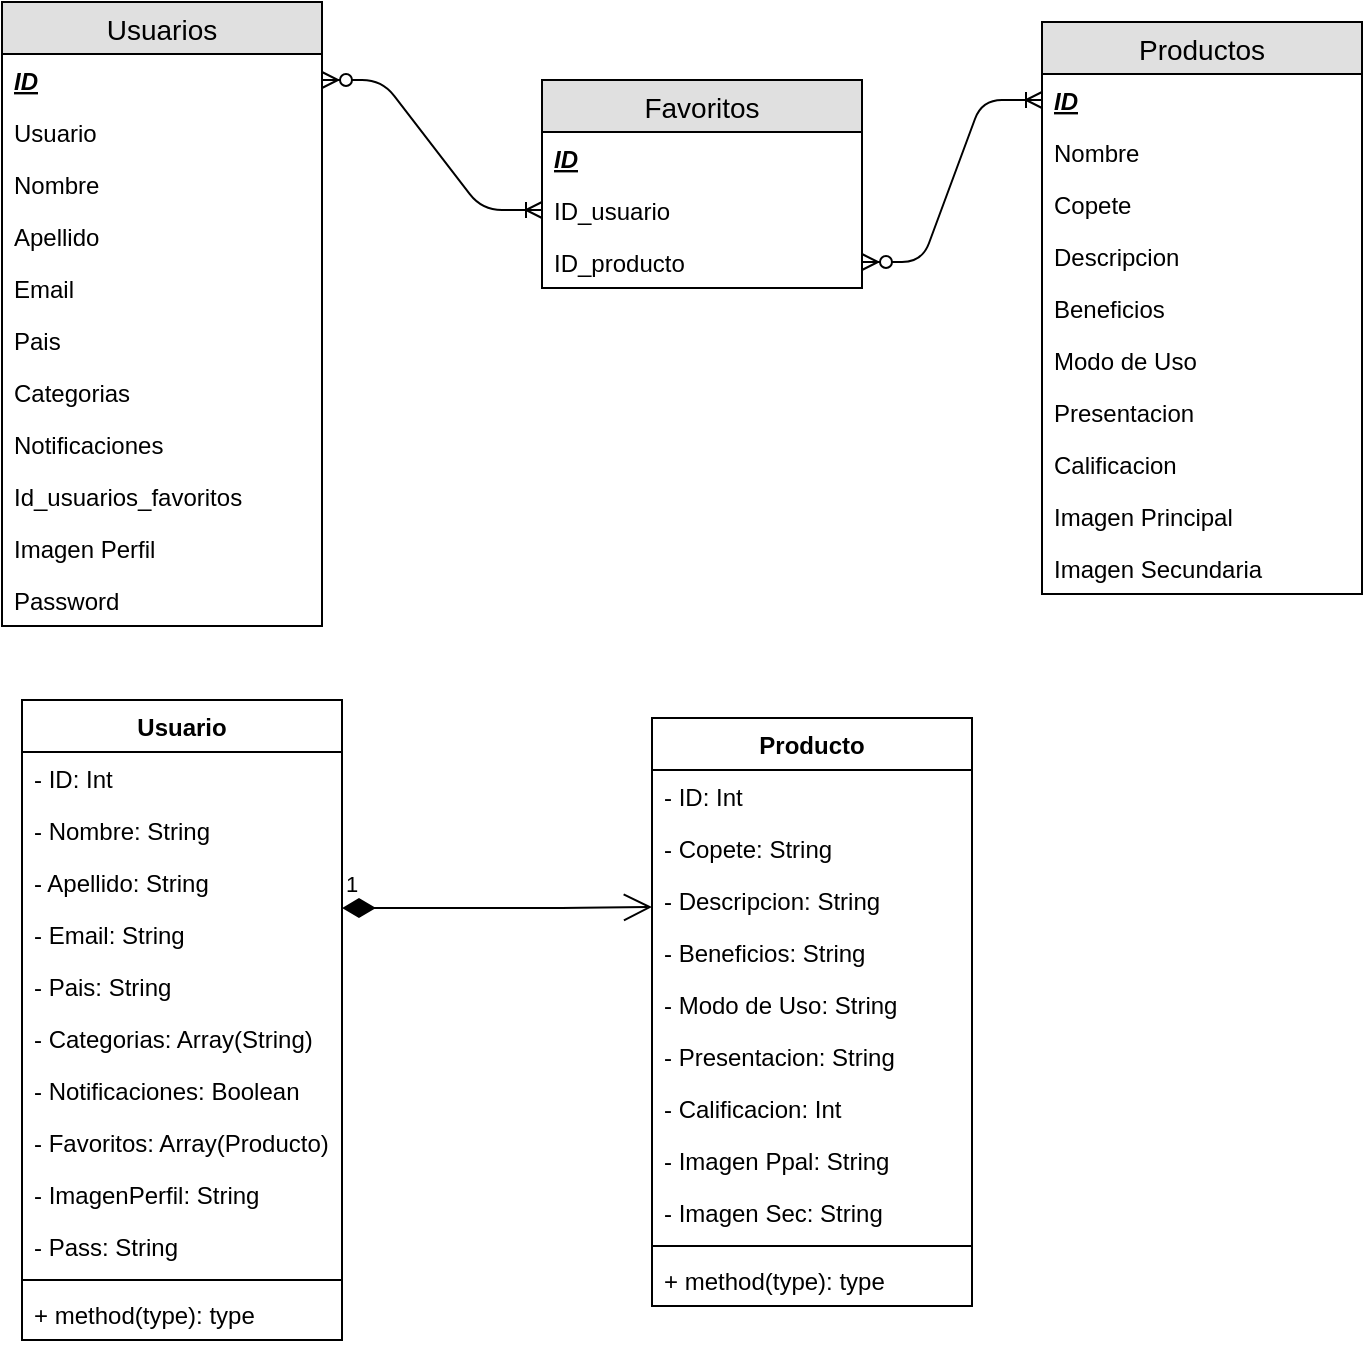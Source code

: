 <mxfile version="10.9.8" type="device"><diagram id="9JdMIs93_McyVVizlDGH" name="Page-1"><mxGraphModel dx="961" dy="567" grid="1" gridSize="10" guides="1" tooltips="1" connect="1" arrows="1" fold="1" page="1" pageScale="1" pageWidth="850" pageHeight="1100" math="0" shadow="0"><root><mxCell id="0"/><mxCell id="1" parent="0"/><mxCell id="tbqG77haK-ozaNqAaKWU-1" value="Usuarios" style="swimlane;fontStyle=0;childLayout=stackLayout;horizontal=1;startSize=26;fillColor=#e0e0e0;horizontalStack=0;resizeParent=1;resizeParentMax=0;resizeLast=0;collapsible=1;marginBottom=0;swimlaneFillColor=#ffffff;align=center;fontSize=14;" parent="1" vertex="1"><mxGeometry x="20" y="20" width="160" height="312" as="geometry"/></mxCell><mxCell id="tbqG77haK-ozaNqAaKWU-2" value="ID" style="text;strokeColor=none;fillColor=none;spacingLeft=4;spacingRight=4;overflow=hidden;rotatable=0;points=[[0,0.5],[1,0.5]];portConstraint=eastwest;fontSize=12;fontStyle=7" parent="tbqG77haK-ozaNqAaKWU-1" vertex="1"><mxGeometry y="26" width="160" height="26" as="geometry"/></mxCell><mxCell id="tbqG77haK-ozaNqAaKWU-3" value="Usuario" style="text;strokeColor=none;fillColor=none;spacingLeft=4;spacingRight=4;overflow=hidden;rotatable=0;points=[[0,0.5],[1,0.5]];portConstraint=eastwest;fontSize=12;" parent="tbqG77haK-ozaNqAaKWU-1" vertex="1"><mxGeometry y="52" width="160" height="26" as="geometry"/></mxCell><mxCell id="oBvDFInKLOORN9EYhW_f-15" value="Nombre" style="text;strokeColor=none;fillColor=none;spacingLeft=4;spacingRight=4;overflow=hidden;rotatable=0;points=[[0,0.5],[1,0.5]];portConstraint=eastwest;fontSize=12;" vertex="1" parent="tbqG77haK-ozaNqAaKWU-1"><mxGeometry y="78" width="160" height="26" as="geometry"/></mxCell><mxCell id="tbqG77haK-ozaNqAaKWU-6" value="Apellido" style="text;strokeColor=none;fillColor=none;spacingLeft=4;spacingRight=4;overflow=hidden;rotatable=0;points=[[0,0.5],[1,0.5]];portConstraint=eastwest;fontSize=12;" parent="tbqG77haK-ozaNqAaKWU-1" vertex="1"><mxGeometry y="104" width="160" height="26" as="geometry"/></mxCell><mxCell id="tbqG77haK-ozaNqAaKWU-7" value="Email" style="text;strokeColor=none;fillColor=none;spacingLeft=4;spacingRight=4;overflow=hidden;rotatable=0;points=[[0,0.5],[1,0.5]];portConstraint=eastwest;fontSize=12;" parent="tbqG77haK-ozaNqAaKWU-1" vertex="1"><mxGeometry y="130" width="160" height="26" as="geometry"/></mxCell><mxCell id="tbqG77haK-ozaNqAaKWU-9" value="Pais" style="text;strokeColor=none;fillColor=none;spacingLeft=4;spacingRight=4;overflow=hidden;rotatable=0;points=[[0,0.5],[1,0.5]];portConstraint=eastwest;fontSize=12;" parent="tbqG77haK-ozaNqAaKWU-1" vertex="1"><mxGeometry y="156" width="160" height="26" as="geometry"/></mxCell><mxCell id="tbqG77haK-ozaNqAaKWU-8" value="Categorias" style="text;strokeColor=none;fillColor=none;spacingLeft=4;spacingRight=4;overflow=hidden;rotatable=0;points=[[0,0.5],[1,0.5]];portConstraint=eastwest;fontSize=12;" parent="tbqG77haK-ozaNqAaKWU-1" vertex="1"><mxGeometry y="182" width="160" height="26" as="geometry"/></mxCell><mxCell id="tbqG77haK-ozaNqAaKWU-18" value="Notificaciones" style="text;strokeColor=none;fillColor=none;spacingLeft=4;spacingRight=4;overflow=hidden;rotatable=0;points=[[0,0.5],[1,0.5]];portConstraint=eastwest;fontSize=12;" parent="tbqG77haK-ozaNqAaKWU-1" vertex="1"><mxGeometry y="208" width="160" height="26" as="geometry"/></mxCell><mxCell id="oBvDFInKLOORN9EYhW_f-1" value="Id_usuarios_favoritos" style="text;strokeColor=none;fillColor=none;spacingLeft=4;spacingRight=4;overflow=hidden;rotatable=0;points=[[0,0.5],[1,0.5]];portConstraint=eastwest;fontSize=12;" vertex="1" parent="tbqG77haK-ozaNqAaKWU-1"><mxGeometry y="234" width="160" height="26" as="geometry"/></mxCell><mxCell id="tbqG77haK-ozaNqAaKWU-19" value="Imagen Perfil" style="text;strokeColor=none;fillColor=none;spacingLeft=4;spacingRight=4;overflow=hidden;rotatable=0;points=[[0,0.5],[1,0.5]];portConstraint=eastwest;fontSize=12;" parent="tbqG77haK-ozaNqAaKWU-1" vertex="1"><mxGeometry y="260" width="160" height="26" as="geometry"/></mxCell><mxCell id="tbqG77haK-ozaNqAaKWU-4" value="Password" style="text;strokeColor=none;fillColor=none;spacingLeft=4;spacingRight=4;overflow=hidden;rotatable=0;points=[[0,0.5],[1,0.5]];portConstraint=eastwest;fontSize=12;" parent="tbqG77haK-ozaNqAaKWU-1" vertex="1"><mxGeometry y="286" width="160" height="26" as="geometry"/></mxCell><mxCell id="tbqG77haK-ozaNqAaKWU-20" value="Productos" style="swimlane;fontStyle=0;childLayout=stackLayout;horizontal=1;startSize=26;fillColor=#e0e0e0;horizontalStack=0;resizeParent=1;resizeParentMax=0;resizeLast=0;collapsible=1;marginBottom=0;swimlaneFillColor=#ffffff;align=center;fontSize=14;" parent="1" vertex="1"><mxGeometry x="540" y="30" width="160" height="286" as="geometry"/></mxCell><mxCell id="tbqG77haK-ozaNqAaKWU-21" value="ID" style="text;strokeColor=none;fillColor=none;spacingLeft=4;spacingRight=4;overflow=hidden;rotatable=0;points=[[0,0.5],[1,0.5]];portConstraint=eastwest;fontSize=12;fontStyle=7" parent="tbqG77haK-ozaNqAaKWU-20" vertex="1"><mxGeometry y="26" width="160" height="26" as="geometry"/></mxCell><mxCell id="tbqG77haK-ozaNqAaKWU-22" value="Nombre" style="text;strokeColor=none;fillColor=none;spacingLeft=4;spacingRight=4;overflow=hidden;rotatable=0;points=[[0,0.5],[1,0.5]];portConstraint=eastwest;fontSize=12;" parent="tbqG77haK-ozaNqAaKWU-20" vertex="1"><mxGeometry y="52" width="160" height="26" as="geometry"/></mxCell><mxCell id="tbqG77haK-ozaNqAaKWU-23" value="Copete" style="text;strokeColor=none;fillColor=none;spacingLeft=4;spacingRight=4;overflow=hidden;rotatable=0;points=[[0,0.5],[1,0.5]];portConstraint=eastwest;fontSize=12;" parent="tbqG77haK-ozaNqAaKWU-20" vertex="1"><mxGeometry y="78" width="160" height="26" as="geometry"/></mxCell><mxCell id="tbqG77haK-ozaNqAaKWU-24" value="Descripcion" style="text;strokeColor=none;fillColor=none;spacingLeft=4;spacingRight=4;overflow=hidden;rotatable=0;points=[[0,0.5],[1,0.5]];portConstraint=eastwest;fontSize=12;" parent="tbqG77haK-ozaNqAaKWU-20" vertex="1"><mxGeometry y="104" width="160" height="26" as="geometry"/></mxCell><mxCell id="tbqG77haK-ozaNqAaKWU-25" value="Beneficios" style="text;strokeColor=none;fillColor=none;spacingLeft=4;spacingRight=4;overflow=hidden;rotatable=0;points=[[0,0.5],[1,0.5]];portConstraint=eastwest;fontSize=12;" parent="tbqG77haK-ozaNqAaKWU-20" vertex="1"><mxGeometry y="130" width="160" height="26" as="geometry"/></mxCell><mxCell id="tbqG77haK-ozaNqAaKWU-26" value="Modo de Uso" style="text;strokeColor=none;fillColor=none;spacingLeft=4;spacingRight=4;overflow=hidden;rotatable=0;points=[[0,0.5],[1,0.5]];portConstraint=eastwest;fontSize=12;" parent="tbqG77haK-ozaNqAaKWU-20" vertex="1"><mxGeometry y="156" width="160" height="26" as="geometry"/></mxCell><mxCell id="tbqG77haK-ozaNqAaKWU-27" value="Presentacion" style="text;strokeColor=none;fillColor=none;spacingLeft=4;spacingRight=4;overflow=hidden;rotatable=0;points=[[0,0.5],[1,0.5]];portConstraint=eastwest;fontSize=12;" parent="tbqG77haK-ozaNqAaKWU-20" vertex="1"><mxGeometry y="182" width="160" height="26" as="geometry"/></mxCell><mxCell id="tbqG77haK-ozaNqAaKWU-28" value="Calificacion" style="text;strokeColor=none;fillColor=none;spacingLeft=4;spacingRight=4;overflow=hidden;rotatable=0;points=[[0,0.5],[1,0.5]];portConstraint=eastwest;fontSize=12;" parent="tbqG77haK-ozaNqAaKWU-20" vertex="1"><mxGeometry y="208" width="160" height="26" as="geometry"/></mxCell><mxCell id="tbqG77haK-ozaNqAaKWU-30" value="Imagen Principal&#10;" style="text;strokeColor=none;fillColor=none;spacingLeft=4;spacingRight=4;overflow=hidden;rotatable=0;points=[[0,0.5],[1,0.5]];portConstraint=eastwest;fontSize=12;" parent="tbqG77haK-ozaNqAaKWU-20" vertex="1"><mxGeometry y="234" width="160" height="26" as="geometry"/></mxCell><mxCell id="tbqG77haK-ozaNqAaKWU-29" value="Imagen Secundaria&#10;" style="text;strokeColor=none;fillColor=none;spacingLeft=4;spacingRight=4;overflow=hidden;rotatable=0;points=[[0,0.5],[1,0.5]];portConstraint=eastwest;fontSize=12;" parent="tbqG77haK-ozaNqAaKWU-20" vertex="1"><mxGeometry y="260" width="160" height="26" as="geometry"/></mxCell><mxCell id="tbqG77haK-ozaNqAaKWU-31" value="Favoritos" style="swimlane;fontStyle=0;childLayout=stackLayout;horizontal=1;startSize=26;fillColor=#e0e0e0;horizontalStack=0;resizeParent=1;resizeParentMax=0;resizeLast=0;collapsible=1;marginBottom=0;swimlaneFillColor=#ffffff;align=center;fontSize=14;" parent="1" vertex="1"><mxGeometry x="290" y="59" width="160" height="104" as="geometry"/></mxCell><mxCell id="tbqG77haK-ozaNqAaKWU-32" value="ID" style="text;strokeColor=none;fillColor=none;spacingLeft=4;spacingRight=4;overflow=hidden;rotatable=0;points=[[0,0.5],[1,0.5]];portConstraint=eastwest;fontSize=12;fontStyle=7" parent="tbqG77haK-ozaNqAaKWU-31" vertex="1"><mxGeometry y="26" width="160" height="26" as="geometry"/></mxCell><mxCell id="tbqG77haK-ozaNqAaKWU-33" value="ID_usuario" style="text;strokeColor=none;fillColor=none;spacingLeft=4;spacingRight=4;overflow=hidden;rotatable=0;points=[[0,0.5],[1,0.5]];portConstraint=eastwest;fontSize=12;" parent="tbqG77haK-ozaNqAaKWU-31" vertex="1"><mxGeometry y="52" width="160" height="26" as="geometry"/></mxCell><mxCell id="tbqG77haK-ozaNqAaKWU-34" value="ID_producto" style="text;strokeColor=none;fillColor=none;spacingLeft=4;spacingRight=4;overflow=hidden;rotatable=0;points=[[0,0.5],[1,0.5]];portConstraint=eastwest;fontSize=12;" parent="tbqG77haK-ozaNqAaKWU-31" vertex="1"><mxGeometry y="78" width="160" height="26" as="geometry"/></mxCell><mxCell id="tbqG77haK-ozaNqAaKWU-35" value="" style="edgeStyle=entityRelationEdgeStyle;fontSize=12;html=1;endArrow=ERoneToMany;startArrow=ERzeroToMany;entryX=0;entryY=0.5;entryDx=0;entryDy=0;exitX=1;exitY=0.5;exitDx=0;exitDy=0;" parent="1" source="tbqG77haK-ozaNqAaKWU-2" target="tbqG77haK-ozaNqAaKWU-33" edge="1"><mxGeometry width="100" height="100" relative="1" as="geometry"><mxPoint x="240" y="160" as="sourcePoint"/><mxPoint x="120" y="340" as="targetPoint"/></mxGeometry></mxCell><mxCell id="tbqG77haK-ozaNqAaKWU-36" value="" style="edgeStyle=entityRelationEdgeStyle;fontSize=12;html=1;endArrow=ERoneToMany;startArrow=ERzeroToMany;entryX=0;entryY=0.5;entryDx=0;entryDy=0;exitX=1;exitY=0.5;exitDx=0;exitDy=0;" parent="1" source="tbqG77haK-ozaNqAaKWU-34" target="tbqG77haK-ozaNqAaKWU-21" edge="1"><mxGeometry width="100" height="100" relative="1" as="geometry"><mxPoint x="20" y="440" as="sourcePoint"/><mxPoint x="120" y="340" as="targetPoint"/></mxGeometry></mxCell><mxCell id="oBvDFInKLOORN9EYhW_f-2" value="Usuario" style="swimlane;fontStyle=1;align=center;verticalAlign=top;childLayout=stackLayout;horizontal=1;startSize=26;horizontalStack=0;resizeParent=1;resizeParentMax=0;resizeLast=0;collapsible=1;marginBottom=0;" vertex="1" parent="1"><mxGeometry x="30" y="369" width="160" height="320" as="geometry"/></mxCell><mxCell id="oBvDFInKLOORN9EYhW_f-9" value="- ID: Int" style="text;strokeColor=none;fillColor=none;align=left;verticalAlign=top;spacingLeft=4;spacingRight=4;overflow=hidden;rotatable=0;points=[[0,0.5],[1,0.5]];portConstraint=eastwest;" vertex="1" parent="oBvDFInKLOORN9EYhW_f-2"><mxGeometry y="26" width="160" height="26" as="geometry"/></mxCell><mxCell id="oBvDFInKLOORN9EYhW_f-12" value="- Nombre: String" style="text;strokeColor=none;fillColor=none;align=left;verticalAlign=top;spacingLeft=4;spacingRight=4;overflow=hidden;rotatable=0;points=[[0,0.5],[1,0.5]];portConstraint=eastwest;" vertex="1" parent="oBvDFInKLOORN9EYhW_f-2"><mxGeometry y="52" width="160" height="26" as="geometry"/></mxCell><mxCell id="oBvDFInKLOORN9EYhW_f-11" value="- Apellido: String" style="text;strokeColor=none;fillColor=none;align=left;verticalAlign=top;spacingLeft=4;spacingRight=4;overflow=hidden;rotatable=0;points=[[0,0.5],[1,0.5]];portConstraint=eastwest;" vertex="1" parent="oBvDFInKLOORN9EYhW_f-2"><mxGeometry y="78" width="160" height="26" as="geometry"/></mxCell><mxCell id="oBvDFInKLOORN9EYhW_f-10" value="- Email: String" style="text;strokeColor=none;fillColor=none;align=left;verticalAlign=top;spacingLeft=4;spacingRight=4;overflow=hidden;rotatable=0;points=[[0,0.5],[1,0.5]];portConstraint=eastwest;" vertex="1" parent="oBvDFInKLOORN9EYhW_f-2"><mxGeometry y="104" width="160" height="26" as="geometry"/></mxCell><mxCell id="oBvDFInKLOORN9EYhW_f-8" value="- Pais: String" style="text;strokeColor=none;fillColor=none;align=left;verticalAlign=top;spacingLeft=4;spacingRight=4;overflow=hidden;rotatable=0;points=[[0,0.5],[1,0.5]];portConstraint=eastwest;" vertex="1" parent="oBvDFInKLOORN9EYhW_f-2"><mxGeometry y="130" width="160" height="26" as="geometry"/></mxCell><mxCell id="oBvDFInKLOORN9EYhW_f-7" value="- Categorias: Array(String)" style="text;strokeColor=none;fillColor=none;align=left;verticalAlign=top;spacingLeft=4;spacingRight=4;overflow=hidden;rotatable=0;points=[[0,0.5],[1,0.5]];portConstraint=eastwest;" vertex="1" parent="oBvDFInKLOORN9EYhW_f-2"><mxGeometry y="156" width="160" height="26" as="geometry"/></mxCell><mxCell id="oBvDFInKLOORN9EYhW_f-14" value="- Notificaciones: Boolean" style="text;strokeColor=none;fillColor=none;align=left;verticalAlign=top;spacingLeft=4;spacingRight=4;overflow=hidden;rotatable=0;points=[[0,0.5],[1,0.5]];portConstraint=eastwest;" vertex="1" parent="oBvDFInKLOORN9EYhW_f-2"><mxGeometry y="182" width="160" height="26" as="geometry"/></mxCell><mxCell id="oBvDFInKLOORN9EYhW_f-13" value="- Favoritos: Array(Producto)" style="text;strokeColor=none;fillColor=none;align=left;verticalAlign=top;spacingLeft=4;spacingRight=4;overflow=hidden;rotatable=0;points=[[0,0.5],[1,0.5]];portConstraint=eastwest;" vertex="1" parent="oBvDFInKLOORN9EYhW_f-2"><mxGeometry y="208" width="160" height="26" as="geometry"/></mxCell><mxCell id="oBvDFInKLOORN9EYhW_f-6" value="- ImagenPerfil: String" style="text;strokeColor=none;fillColor=none;align=left;verticalAlign=top;spacingLeft=4;spacingRight=4;overflow=hidden;rotatable=0;points=[[0,0.5],[1,0.5]];portConstraint=eastwest;" vertex="1" parent="oBvDFInKLOORN9EYhW_f-2"><mxGeometry y="234" width="160" height="26" as="geometry"/></mxCell><mxCell id="oBvDFInKLOORN9EYhW_f-3" value="- Pass: String" style="text;strokeColor=none;fillColor=none;align=left;verticalAlign=top;spacingLeft=4;spacingRight=4;overflow=hidden;rotatable=0;points=[[0,0.5],[1,0.5]];portConstraint=eastwest;" vertex="1" parent="oBvDFInKLOORN9EYhW_f-2"><mxGeometry y="260" width="160" height="26" as="geometry"/></mxCell><mxCell id="oBvDFInKLOORN9EYhW_f-4" value="" style="line;strokeWidth=1;fillColor=none;align=left;verticalAlign=middle;spacingTop=-1;spacingLeft=3;spacingRight=3;rotatable=0;labelPosition=right;points=[];portConstraint=eastwest;" vertex="1" parent="oBvDFInKLOORN9EYhW_f-2"><mxGeometry y="286" width="160" height="8" as="geometry"/></mxCell><mxCell id="oBvDFInKLOORN9EYhW_f-5" value="+ method(type): type" style="text;strokeColor=none;fillColor=none;align=left;verticalAlign=top;spacingLeft=4;spacingRight=4;overflow=hidden;rotatable=0;points=[[0,0.5],[1,0.5]];portConstraint=eastwest;" vertex="1" parent="oBvDFInKLOORN9EYhW_f-2"><mxGeometry y="294" width="160" height="26" as="geometry"/></mxCell><mxCell id="oBvDFInKLOORN9EYhW_f-16" value="Producto" style="swimlane;fontStyle=1;align=center;verticalAlign=top;childLayout=stackLayout;horizontal=1;startSize=26;horizontalStack=0;resizeParent=1;resizeParentMax=0;resizeLast=0;collapsible=1;marginBottom=0;" vertex="1" parent="1"><mxGeometry x="345" y="378" width="160" height="294" as="geometry"/></mxCell><mxCell id="oBvDFInKLOORN9EYhW_f-22" value="- ID: Int" style="text;strokeColor=none;fillColor=none;align=left;verticalAlign=top;spacingLeft=4;spacingRight=4;overflow=hidden;rotatable=0;points=[[0,0.5],[1,0.5]];portConstraint=eastwest;" vertex="1" parent="oBvDFInKLOORN9EYhW_f-16"><mxGeometry y="26" width="160" height="26" as="geometry"/></mxCell><mxCell id="oBvDFInKLOORN9EYhW_f-24" value="- Copete: String" style="text;strokeColor=none;fillColor=none;align=left;verticalAlign=top;spacingLeft=4;spacingRight=4;overflow=hidden;rotatable=0;points=[[0,0.5],[1,0.5]];portConstraint=eastwest;" vertex="1" parent="oBvDFInKLOORN9EYhW_f-16"><mxGeometry y="52" width="160" height="26" as="geometry"/></mxCell><mxCell id="oBvDFInKLOORN9EYhW_f-25" value="- Descripcion: String" style="text;strokeColor=none;fillColor=none;align=left;verticalAlign=top;spacingLeft=4;spacingRight=4;overflow=hidden;rotatable=0;points=[[0,0.5],[1,0.5]];portConstraint=eastwest;" vertex="1" parent="oBvDFInKLOORN9EYhW_f-16"><mxGeometry y="78" width="160" height="26" as="geometry"/></mxCell><mxCell id="oBvDFInKLOORN9EYhW_f-26" value="- Beneficios: String" style="text;strokeColor=none;fillColor=none;align=left;verticalAlign=top;spacingLeft=4;spacingRight=4;overflow=hidden;rotatable=0;points=[[0,0.5],[1,0.5]];portConstraint=eastwest;" vertex="1" parent="oBvDFInKLOORN9EYhW_f-16"><mxGeometry y="104" width="160" height="26" as="geometry"/></mxCell><mxCell id="oBvDFInKLOORN9EYhW_f-28" value="- Modo de Uso: String" style="text;strokeColor=none;fillColor=none;align=left;verticalAlign=top;spacingLeft=4;spacingRight=4;overflow=hidden;rotatable=0;points=[[0,0.5],[1,0.5]];portConstraint=eastwest;" vertex="1" parent="oBvDFInKLOORN9EYhW_f-16"><mxGeometry y="130" width="160" height="26" as="geometry"/></mxCell><mxCell id="oBvDFInKLOORN9EYhW_f-27" value="- Presentacion: String" style="text;strokeColor=none;fillColor=none;align=left;verticalAlign=top;spacingLeft=4;spacingRight=4;overflow=hidden;rotatable=0;points=[[0,0.5],[1,0.5]];portConstraint=eastwest;" vertex="1" parent="oBvDFInKLOORN9EYhW_f-16"><mxGeometry y="156" width="160" height="26" as="geometry"/></mxCell><mxCell id="oBvDFInKLOORN9EYhW_f-29" value="- Calificacion: Int" style="text;strokeColor=none;fillColor=none;align=left;verticalAlign=top;spacingLeft=4;spacingRight=4;overflow=hidden;rotatable=0;points=[[0,0.5],[1,0.5]];portConstraint=eastwest;" vertex="1" parent="oBvDFInKLOORN9EYhW_f-16"><mxGeometry y="182" width="160" height="26" as="geometry"/></mxCell><mxCell id="oBvDFInKLOORN9EYhW_f-30" value="- Imagen Ppal: String" style="text;strokeColor=none;fillColor=none;align=left;verticalAlign=top;spacingLeft=4;spacingRight=4;overflow=hidden;rotatable=0;points=[[0,0.5],[1,0.5]];portConstraint=eastwest;" vertex="1" parent="oBvDFInKLOORN9EYhW_f-16"><mxGeometry y="208" width="160" height="26" as="geometry"/></mxCell><mxCell id="oBvDFInKLOORN9EYhW_f-31" value="- Imagen Sec: String" style="text;strokeColor=none;fillColor=none;align=left;verticalAlign=top;spacingLeft=4;spacingRight=4;overflow=hidden;rotatable=0;points=[[0,0.5],[1,0.5]];portConstraint=eastwest;" vertex="1" parent="oBvDFInKLOORN9EYhW_f-16"><mxGeometry y="234" width="160" height="26" as="geometry"/></mxCell><mxCell id="oBvDFInKLOORN9EYhW_f-18" value="" style="line;strokeWidth=1;fillColor=none;align=left;verticalAlign=middle;spacingTop=-1;spacingLeft=3;spacingRight=3;rotatable=0;labelPosition=right;points=[];portConstraint=eastwest;" vertex="1" parent="oBvDFInKLOORN9EYhW_f-16"><mxGeometry y="260" width="160" height="8" as="geometry"/></mxCell><mxCell id="oBvDFInKLOORN9EYhW_f-19" value="+ method(type): type" style="text;strokeColor=none;fillColor=none;align=left;verticalAlign=top;spacingLeft=4;spacingRight=4;overflow=hidden;rotatable=0;points=[[0,0.5],[1,0.5]];portConstraint=eastwest;" vertex="1" parent="oBvDFInKLOORN9EYhW_f-16"><mxGeometry y="268" width="160" height="26" as="geometry"/></mxCell><mxCell id="oBvDFInKLOORN9EYhW_f-32" value="1" style="endArrow=open;html=1;endSize=12;startArrow=diamondThin;startSize=14;startFill=1;edgeStyle=orthogonalEdgeStyle;align=left;verticalAlign=bottom;" edge="1" parent="1"><mxGeometry x="-1" y="3" relative="1" as="geometry"><mxPoint x="190" y="473" as="sourcePoint"/><mxPoint x="345" y="472.5" as="targetPoint"/><Array as="points"><mxPoint x="300" y="473"/><mxPoint x="300" y="473"/></Array></mxGeometry></mxCell></root></mxGraphModel></diagram></mxfile>